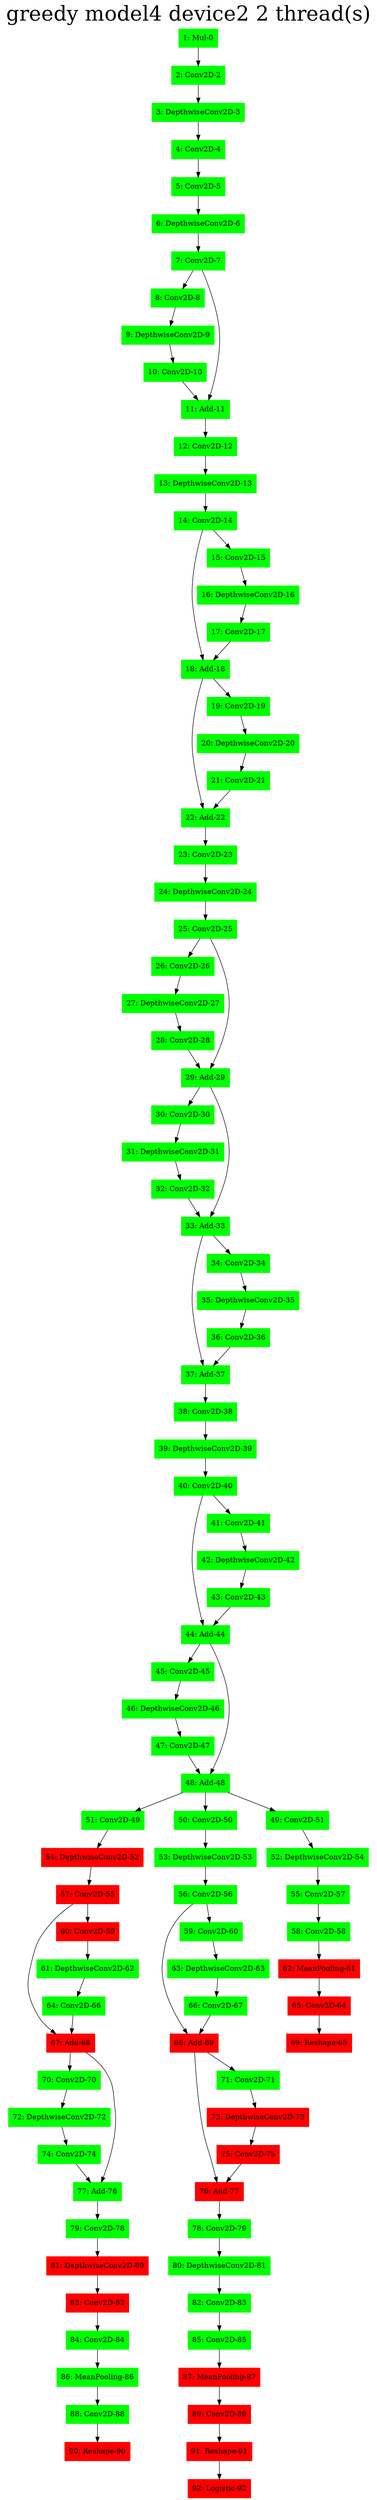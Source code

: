 digraph G {
label     = "greedy model4 device2 2 thread(s)"
    labelloc  =  t // t: Place the graph's title on top.
    fontsize  = 40 // Make title stand out by giving a large font size
    fontcolor = black"1: Mul-0"->"2: Conv2D-2";
"1: Mul-0" [shape=box,style=filled,color=green];
"2: Conv2D-2"->"3: DepthwiseConv2D-3";
"2: Conv2D-2" [shape=box,style=filled,color=green];
"3: DepthwiseConv2D-3"->"4: Conv2D-4";
"3: DepthwiseConv2D-3" [shape=box,style=filled,color=green];
"4: Conv2D-4"->"5: Conv2D-5";
"4: Conv2D-4" [shape=box,style=filled,color=green];
"5: Conv2D-5"->"6: DepthwiseConv2D-6";
"5: Conv2D-5" [shape=box,style=filled,color=green];
"6: DepthwiseConv2D-6"->"7: Conv2D-7";
"6: DepthwiseConv2D-6" [shape=box,style=filled,color=green];
"7: Conv2D-7"->"8: Conv2D-8";
"7: Conv2D-7"->"11: Add-11";
"7: Conv2D-7" [shape=box,style=filled,color=green];
"8: Conv2D-8"->"9: DepthwiseConv2D-9";
"8: Conv2D-8" [shape=box,style=filled,color=green];
"9: DepthwiseConv2D-9"->"10: Conv2D-10";
"9: DepthwiseConv2D-9" [shape=box,style=filled,color=green];
"10: Conv2D-10"->"11: Add-11";
"10: Conv2D-10" [shape=box,style=filled,color=green];
"11: Add-11"->"12: Conv2D-12";
"11: Add-11" [shape=box,style=filled,color=green];
"12: Conv2D-12"->"13: DepthwiseConv2D-13";
"12: Conv2D-12" [shape=box,style=filled,color=green];
"13: DepthwiseConv2D-13"->"14: Conv2D-14";
"13: DepthwiseConv2D-13" [shape=box,style=filled,color=green];
"14: Conv2D-14"->"18: Add-18";
"14: Conv2D-14"->"15: Conv2D-15";
"14: Conv2D-14" [shape=box,style=filled,color=green];
"15: Conv2D-15"->"16: DepthwiseConv2D-16";
"15: Conv2D-15" [shape=box,style=filled,color=green];
"16: DepthwiseConv2D-16"->"17: Conv2D-17";
"16: DepthwiseConv2D-16" [shape=box,style=filled,color=green];
"17: Conv2D-17"->"18: Add-18";
"17: Conv2D-17" [shape=box,style=filled,color=green];
"18: Add-18"->"22: Add-22";
"18: Add-18"->"19: Conv2D-19";
"18: Add-18" [shape=box,style=filled,color=green];
"19: Conv2D-19"->"20: DepthwiseConv2D-20";
"19: Conv2D-19" [shape=box,style=filled,color=green];
"20: DepthwiseConv2D-20"->"21: Conv2D-21";
"20: DepthwiseConv2D-20" [shape=box,style=filled,color=green];
"21: Conv2D-21"->"22: Add-22";
"21: Conv2D-21" [shape=box,style=filled,color=green];
"22: Add-22"->"23: Conv2D-23";
"22: Add-22" [shape=box,style=filled,color=green];
"23: Conv2D-23"->"24: DepthwiseConv2D-24";
"23: Conv2D-23" [shape=box,style=filled,color=green];
"24: DepthwiseConv2D-24"->"25: Conv2D-25";
"24: DepthwiseConv2D-24" [shape=box,style=filled,color=green];
"25: Conv2D-25"->"26: Conv2D-26";
"25: Conv2D-25"->"29: Add-29";
"25: Conv2D-25" [shape=box,style=filled,color=green];
"26: Conv2D-26"->"27: DepthwiseConv2D-27";
"26: Conv2D-26" [shape=box,style=filled,color=green];
"27: DepthwiseConv2D-27"->"28: Conv2D-28";
"27: DepthwiseConv2D-27" [shape=box,style=filled,color=green];
"28: Conv2D-28"->"29: Add-29";
"28: Conv2D-28" [shape=box,style=filled,color=green];
"29: Add-29"->"30: Conv2D-30";
"29: Add-29"->"33: Add-33";
"29: Add-29" [shape=box,style=filled,color=green];
"30: Conv2D-30"->"31: DepthwiseConv2D-31";
"30: Conv2D-30" [shape=box,style=filled,color=green];
"31: DepthwiseConv2D-31"->"32: Conv2D-32";
"31: DepthwiseConv2D-31" [shape=box,style=filled,color=green];
"32: Conv2D-32"->"33: Add-33";
"32: Conv2D-32" [shape=box,style=filled,color=green];
"33: Add-33"->"37: Add-37";
"33: Add-33"->"34: Conv2D-34";
"33: Add-33" [shape=box,style=filled,color=green];
"34: Conv2D-34"->"35: DepthwiseConv2D-35";
"34: Conv2D-34" [shape=box,style=filled,color=green];
"35: DepthwiseConv2D-35"->"36: Conv2D-36";
"35: DepthwiseConv2D-35" [shape=box,style=filled,color=green];
"36: Conv2D-36"->"37: Add-37";
"36: Conv2D-36" [shape=box,style=filled,color=green];
"37: Add-37"->"38: Conv2D-38";
"37: Add-37" [shape=box,style=filled,color=green];
"38: Conv2D-38"->"39: DepthwiseConv2D-39";
"38: Conv2D-38" [shape=box,style=filled,color=green];
"39: DepthwiseConv2D-39"->"40: Conv2D-40";
"39: DepthwiseConv2D-39" [shape=box,style=filled,color=green];
"40: Conv2D-40"->"44: Add-44";
"40: Conv2D-40"->"41: Conv2D-41";
"40: Conv2D-40" [shape=box,style=filled,color=green];
"41: Conv2D-41"->"42: DepthwiseConv2D-42";
"41: Conv2D-41" [shape=box,style=filled,color=green];
"42: DepthwiseConv2D-42"->"43: Conv2D-43";
"42: DepthwiseConv2D-42" [shape=box,style=filled,color=green];
"43: Conv2D-43"->"44: Add-44";
"43: Conv2D-43" [shape=box,style=filled,color=green];
"44: Add-44"->"45: Conv2D-45";
"44: Add-44"->"48: Add-48";
"44: Add-44" [shape=box,style=filled,color=green];
"45: Conv2D-45"->"46: DepthwiseConv2D-46";
"45: Conv2D-45" [shape=box,style=filled,color=green];
"46: DepthwiseConv2D-46"->"47: Conv2D-47";
"46: DepthwiseConv2D-46" [shape=box,style=filled,color=green];
"47: Conv2D-47"->"48: Add-48";
"47: Conv2D-47" [shape=box,style=filled,color=green];
"48: Add-48"->"51: Conv2D-49";
"48: Add-48"->"50: Conv2D-50";
"48: Add-48"->"49: Conv2D-51";
"48: Add-48" [shape=box,style=filled,color=green];
"49: Conv2D-51"->"52: DepthwiseConv2D-54";
"49: Conv2D-51" [shape=box,style=filled,color=green];
"52: DepthwiseConv2D-54"->"55: Conv2D-57";
"52: DepthwiseConv2D-54" [shape=box,style=filled,color=green];
"55: Conv2D-57"->"58: Conv2D-58";
"55: Conv2D-57" [shape=box,style=filled,color=green];
"58: Conv2D-58"->"62: MeanPooling-61";
"58: Conv2D-58" [shape=box,style=filled,color=green];
"62: MeanPooling-61"->"65: Conv2D-64";
"62: MeanPooling-61" [shape=box,style=filled,color=red];
"65: Conv2D-64"->"69: Reshape-65";
"65: Conv2D-64" [shape=box,style=filled,color=red];
"69: Reshape-65" [shape=box,style=filled,color=red];
"50: Conv2D-50"->"53: DepthwiseConv2D-53";
"50: Conv2D-50" [shape=box,style=filled,color=green];
"53: DepthwiseConv2D-53"->"56: Conv2D-56";
"53: DepthwiseConv2D-53" [shape=box,style=filled,color=green];
"56: Conv2D-56"->"68: Add-69";
"56: Conv2D-56"->"59: Conv2D-60";
"56: Conv2D-56" [shape=box,style=filled,color=green];
"59: Conv2D-60"->"63: DepthwiseConv2D-63";
"59: Conv2D-60" [shape=box,style=filled,color=green];
"63: DepthwiseConv2D-63"->"66: Conv2D-67";
"63: DepthwiseConv2D-63" [shape=box,style=filled,color=green];
"66: Conv2D-67"->"68: Add-69";
"66: Conv2D-67" [shape=box,style=filled,color=green];
"68: Add-69"->"76: Add-77";
"68: Add-69"->"71: Conv2D-71";
"68: Add-69" [shape=box,style=filled,color=red];
"71: Conv2D-71"->"73: DepthwiseConv2D-73";
"71: Conv2D-71" [shape=box,style=filled,color=green];
"73: DepthwiseConv2D-73"->"75: Conv2D-75";
"73: DepthwiseConv2D-73" [shape=box,style=filled,color=red];
"75: Conv2D-75"->"76: Add-77";
"75: Conv2D-75" [shape=box,style=filled,color=red];
"76: Add-77"->"78: Conv2D-79";
"76: Add-77" [shape=box,style=filled,color=red];
"78: Conv2D-79"->"80: DepthwiseConv2D-81";
"78: Conv2D-79" [shape=box,style=filled,color=green];
"80: DepthwiseConv2D-81"->"82: Conv2D-83";
"80: DepthwiseConv2D-81" [shape=box,style=filled,color=green];
"82: Conv2D-83"->"85: Conv2D-85";
"82: Conv2D-83" [shape=box,style=filled,color=green];
"85: Conv2D-85"->"87: MeanPooling-87";
"85: Conv2D-85" [shape=box,style=filled,color=green];
"87: MeanPooling-87"->"89: Conv2D-89";
"87: MeanPooling-87" [shape=box,style=filled,color=red];
"89: Conv2D-89"->"91: Reshape-91";
"89: Conv2D-89" [shape=box,style=filled,color=red];
"91: Reshape-91"->"92: Logistic-92";
"91: Reshape-91" [shape=box,style=filled,color=red];
"92: Logistic-92" [shape=box,style=filled,color=red];
"51: Conv2D-49"->"54: DepthwiseConv2D-52";
"51: Conv2D-49" [shape=box,style=filled,color=green];
"54: DepthwiseConv2D-52"->"57: Conv2D-55";
"54: DepthwiseConv2D-52" [shape=box,style=filled,color=red];
"57: Conv2D-55"->"67: Add-68";
"57: Conv2D-55"->"60: Conv2D-59";
"57: Conv2D-55" [shape=box,style=filled,color=red];
"60: Conv2D-59"->"61: DepthwiseConv2D-62";
"60: Conv2D-59" [shape=box,style=filled,color=red];
"61: DepthwiseConv2D-62"->"64: Conv2D-66";
"61: DepthwiseConv2D-62" [shape=box,style=filled,color=green];
"64: Conv2D-66"->"67: Add-68";
"64: Conv2D-66" [shape=box,style=filled,color=green];
"67: Add-68"->"70: Conv2D-70";
"67: Add-68"->"77: Add-76";
"67: Add-68" [shape=box,style=filled,color=red];
"70: Conv2D-70"->"72: DepthwiseConv2D-72";
"70: Conv2D-70" [shape=box,style=filled,color=green];
"72: DepthwiseConv2D-72"->"74: Conv2D-74";
"72: DepthwiseConv2D-72" [shape=box,style=filled,color=green];
"74: Conv2D-74"->"77: Add-76";
"74: Conv2D-74" [shape=box,style=filled,color=green];
"77: Add-76"->"79: Conv2D-78";
"77: Add-76" [shape=box,style=filled,color=green];
"79: Conv2D-78"->"81: DepthwiseConv2D-80";
"79: Conv2D-78" [shape=box,style=filled,color=green];
"81: DepthwiseConv2D-80"->"83: Conv2D-82";
"81: DepthwiseConv2D-80" [shape=box,style=filled,color=red];
"83: Conv2D-82"->"84: Conv2D-84";
"83: Conv2D-82" [shape=box,style=filled,color=red];
"84: Conv2D-84"->"86: MeanPooling-86";
"84: Conv2D-84" [shape=box,style=filled,color=green];
"86: MeanPooling-86"->"88: Conv2D-88";
"86: MeanPooling-86" [shape=box,style=filled,color=green];
"88: Conv2D-88"->"90: Reshape-90";
"88: Conv2D-88" [shape=box,style=filled,color=green];
"90: Reshape-90" [shape=box,style=filled,color=red];
}